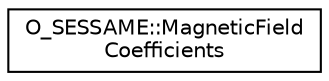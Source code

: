digraph "Graphical Class Hierarchy"
{
 // LATEX_PDF_SIZE
  edge [fontname="Helvetica",fontsize="10",labelfontname="Helvetica",labelfontsize="10"];
  node [fontname="Helvetica",fontsize="10",shape=record];
  rankdir="LR";
  Node0 [label="O_SESSAME::MagneticField\lCoefficients",height=0.2,width=0.4,color="black", fillcolor="white", style="filled",URL="$structO__SESSAME_1_1MagneticFieldCoefficients.html",tooltip="Structure to hold typical magnetic model coefficients."];
}
